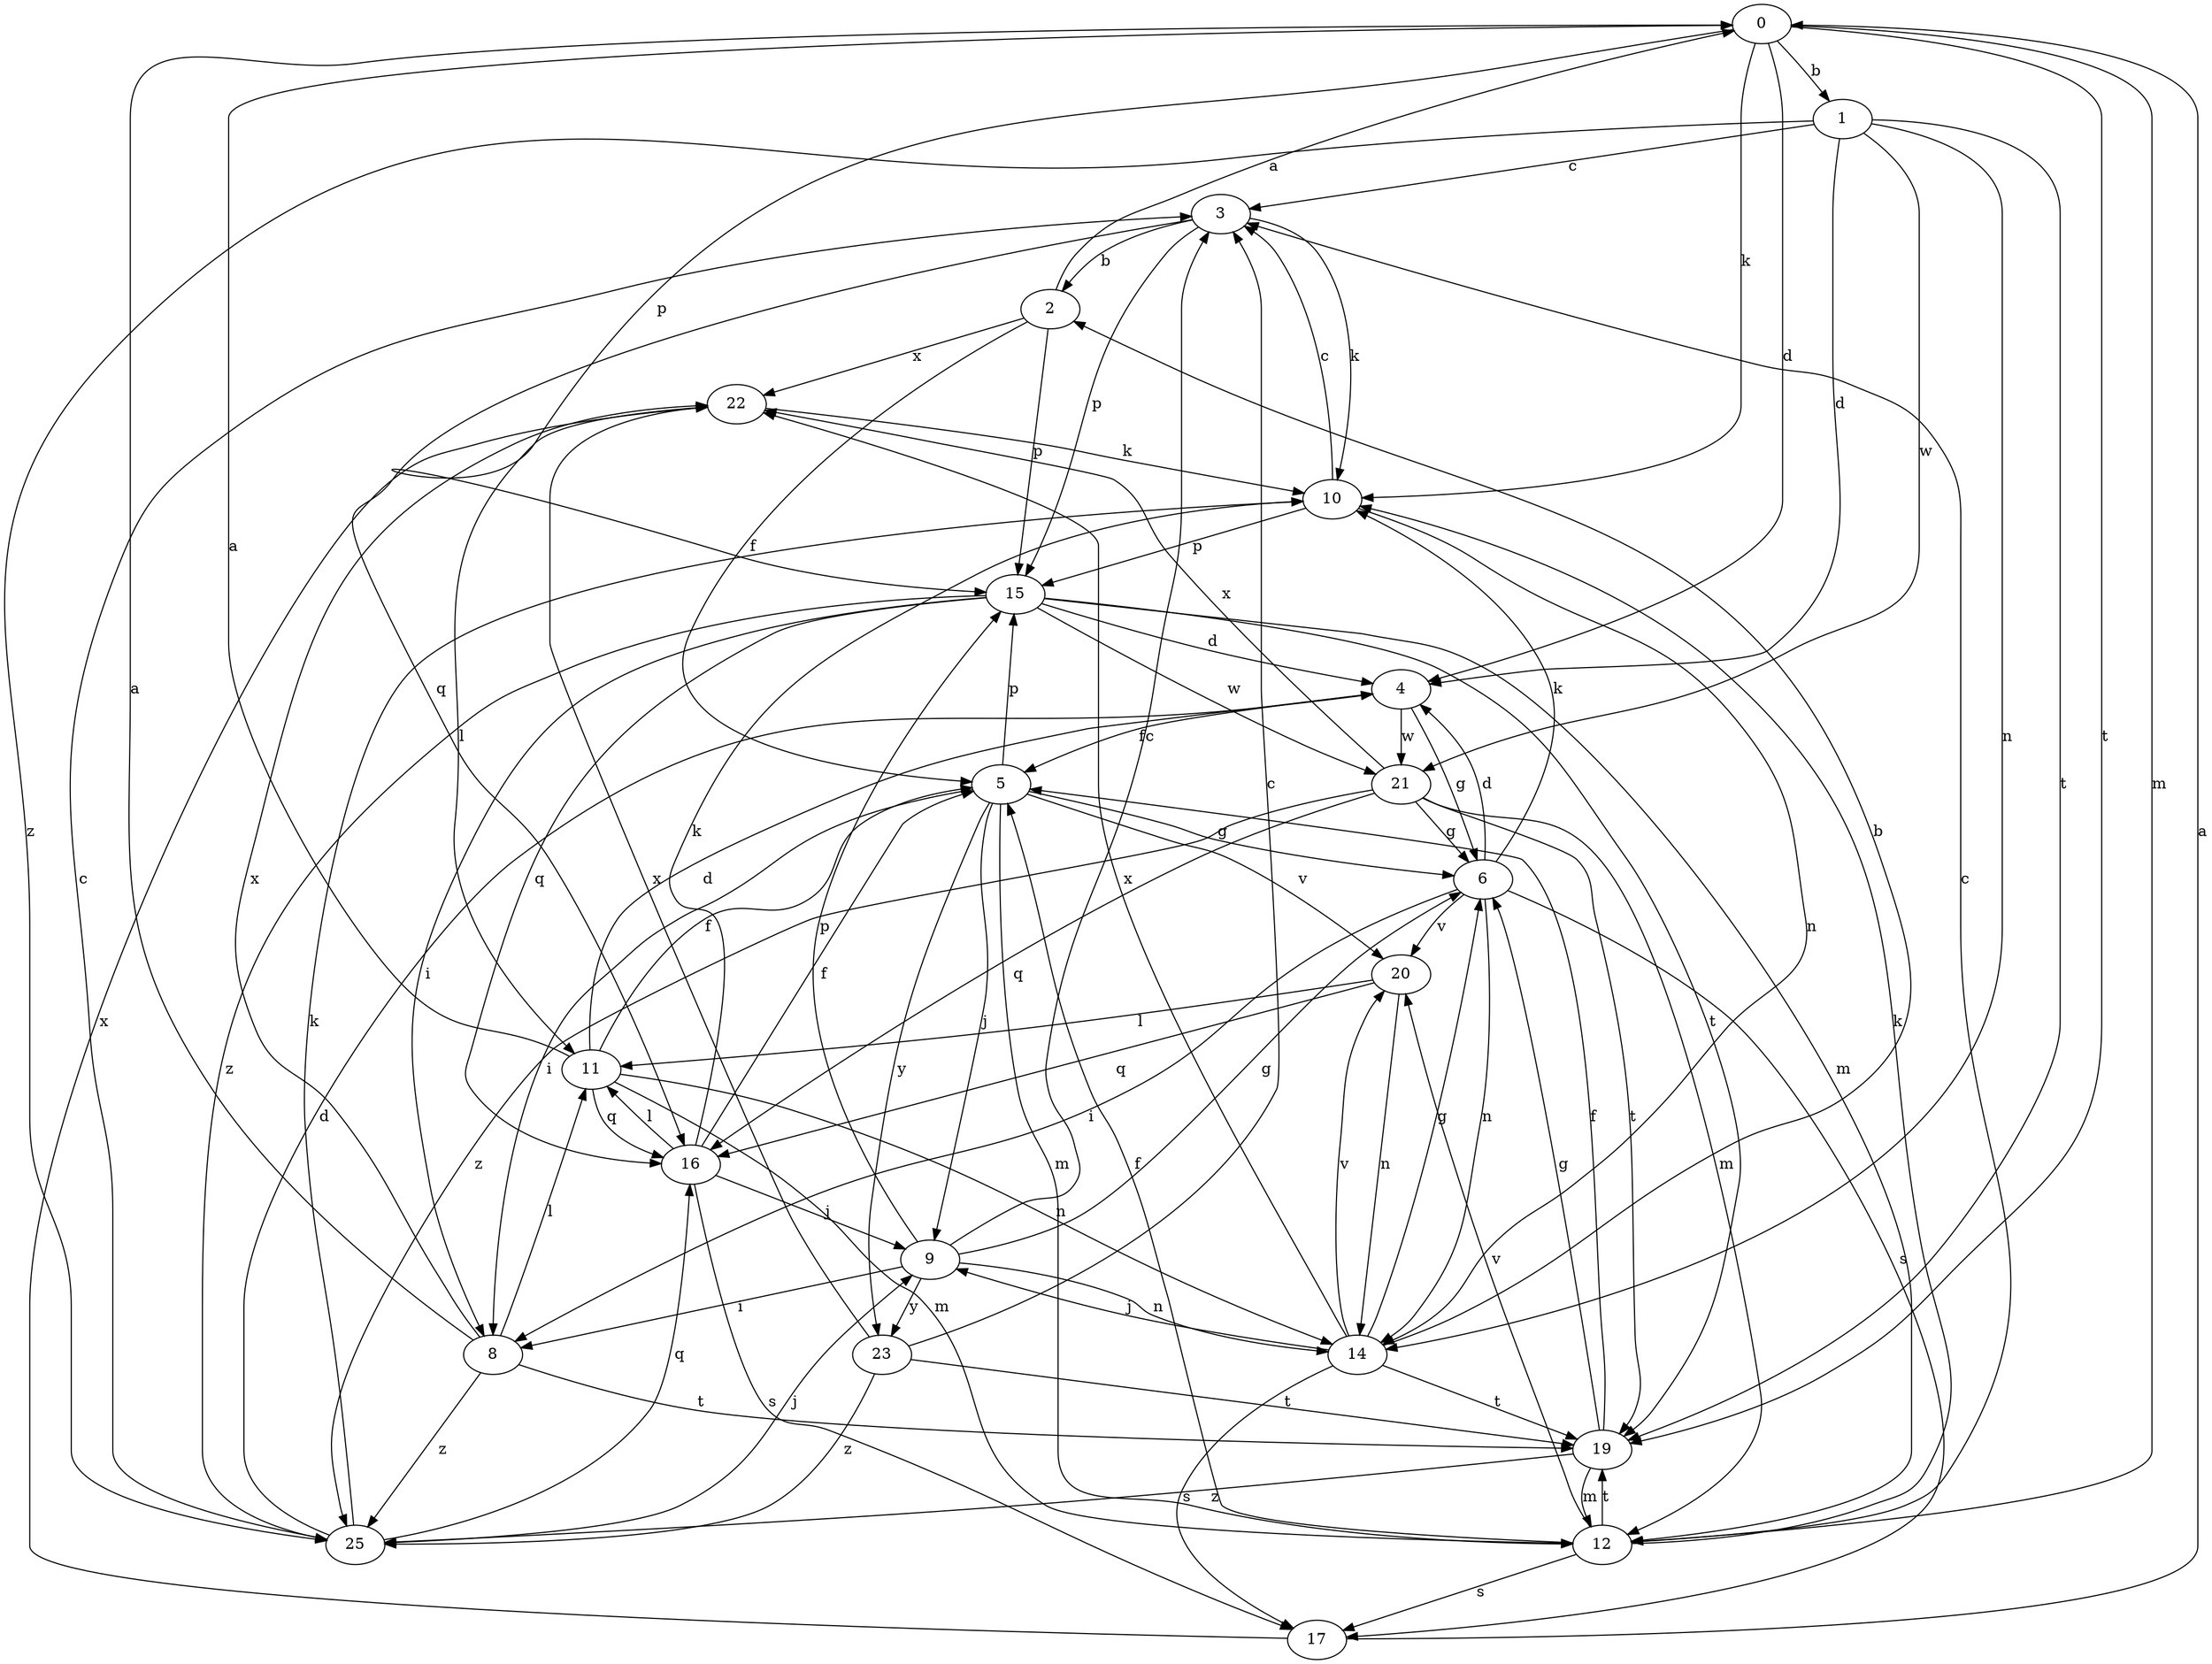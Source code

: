strict digraph  {
0;
1;
2;
3;
4;
5;
6;
8;
9;
10;
11;
12;
14;
15;
16;
17;
19;
20;
21;
22;
23;
25;
0 -> 1  [label=b];
0 -> 4  [label=d];
0 -> 10  [label=k];
0 -> 12  [label=m];
0 -> 15  [label=p];
0 -> 19  [label=t];
1 -> 3  [label=c];
1 -> 4  [label=d];
1 -> 14  [label=n];
1 -> 19  [label=t];
1 -> 21  [label=w];
1 -> 25  [label=z];
2 -> 0  [label=a];
2 -> 5  [label=f];
2 -> 15  [label=p];
2 -> 22  [label=x];
3 -> 2  [label=b];
3 -> 10  [label=k];
3 -> 15  [label=p];
3 -> 16  [label=q];
4 -> 5  [label=f];
4 -> 6  [label=g];
4 -> 21  [label=w];
5 -> 6  [label=g];
5 -> 8  [label=i];
5 -> 9  [label=j];
5 -> 12  [label=m];
5 -> 15  [label=p];
5 -> 20  [label=v];
5 -> 23  [label=y];
6 -> 4  [label=d];
6 -> 8  [label=i];
6 -> 10  [label=k];
6 -> 14  [label=n];
6 -> 17  [label=s];
6 -> 20  [label=v];
8 -> 0  [label=a];
8 -> 11  [label=l];
8 -> 19  [label=t];
8 -> 22  [label=x];
8 -> 25  [label=z];
9 -> 3  [label=c];
9 -> 6  [label=g];
9 -> 8  [label=i];
9 -> 14  [label=n];
9 -> 15  [label=p];
9 -> 23  [label=y];
10 -> 3  [label=c];
10 -> 14  [label=n];
10 -> 15  [label=p];
11 -> 0  [label=a];
11 -> 4  [label=d];
11 -> 5  [label=f];
11 -> 12  [label=m];
11 -> 14  [label=n];
11 -> 16  [label=q];
12 -> 3  [label=c];
12 -> 5  [label=f];
12 -> 10  [label=k];
12 -> 17  [label=s];
12 -> 19  [label=t];
12 -> 20  [label=v];
14 -> 2  [label=b];
14 -> 6  [label=g];
14 -> 9  [label=j];
14 -> 17  [label=s];
14 -> 19  [label=t];
14 -> 20  [label=v];
14 -> 22  [label=x];
15 -> 4  [label=d];
15 -> 8  [label=i];
15 -> 12  [label=m];
15 -> 16  [label=q];
15 -> 19  [label=t];
15 -> 21  [label=w];
15 -> 25  [label=z];
16 -> 5  [label=f];
16 -> 9  [label=j];
16 -> 10  [label=k];
16 -> 11  [label=l];
16 -> 17  [label=s];
17 -> 0  [label=a];
17 -> 22  [label=x];
19 -> 5  [label=f];
19 -> 6  [label=g];
19 -> 12  [label=m];
19 -> 25  [label=z];
20 -> 11  [label=l];
20 -> 14  [label=n];
20 -> 16  [label=q];
21 -> 6  [label=g];
21 -> 12  [label=m];
21 -> 16  [label=q];
21 -> 19  [label=t];
21 -> 22  [label=x];
21 -> 25  [label=z];
22 -> 10  [label=k];
22 -> 11  [label=l];
23 -> 3  [label=c];
23 -> 19  [label=t];
23 -> 22  [label=x];
23 -> 25  [label=z];
25 -> 3  [label=c];
25 -> 4  [label=d];
25 -> 9  [label=j];
25 -> 10  [label=k];
25 -> 16  [label=q];
}
